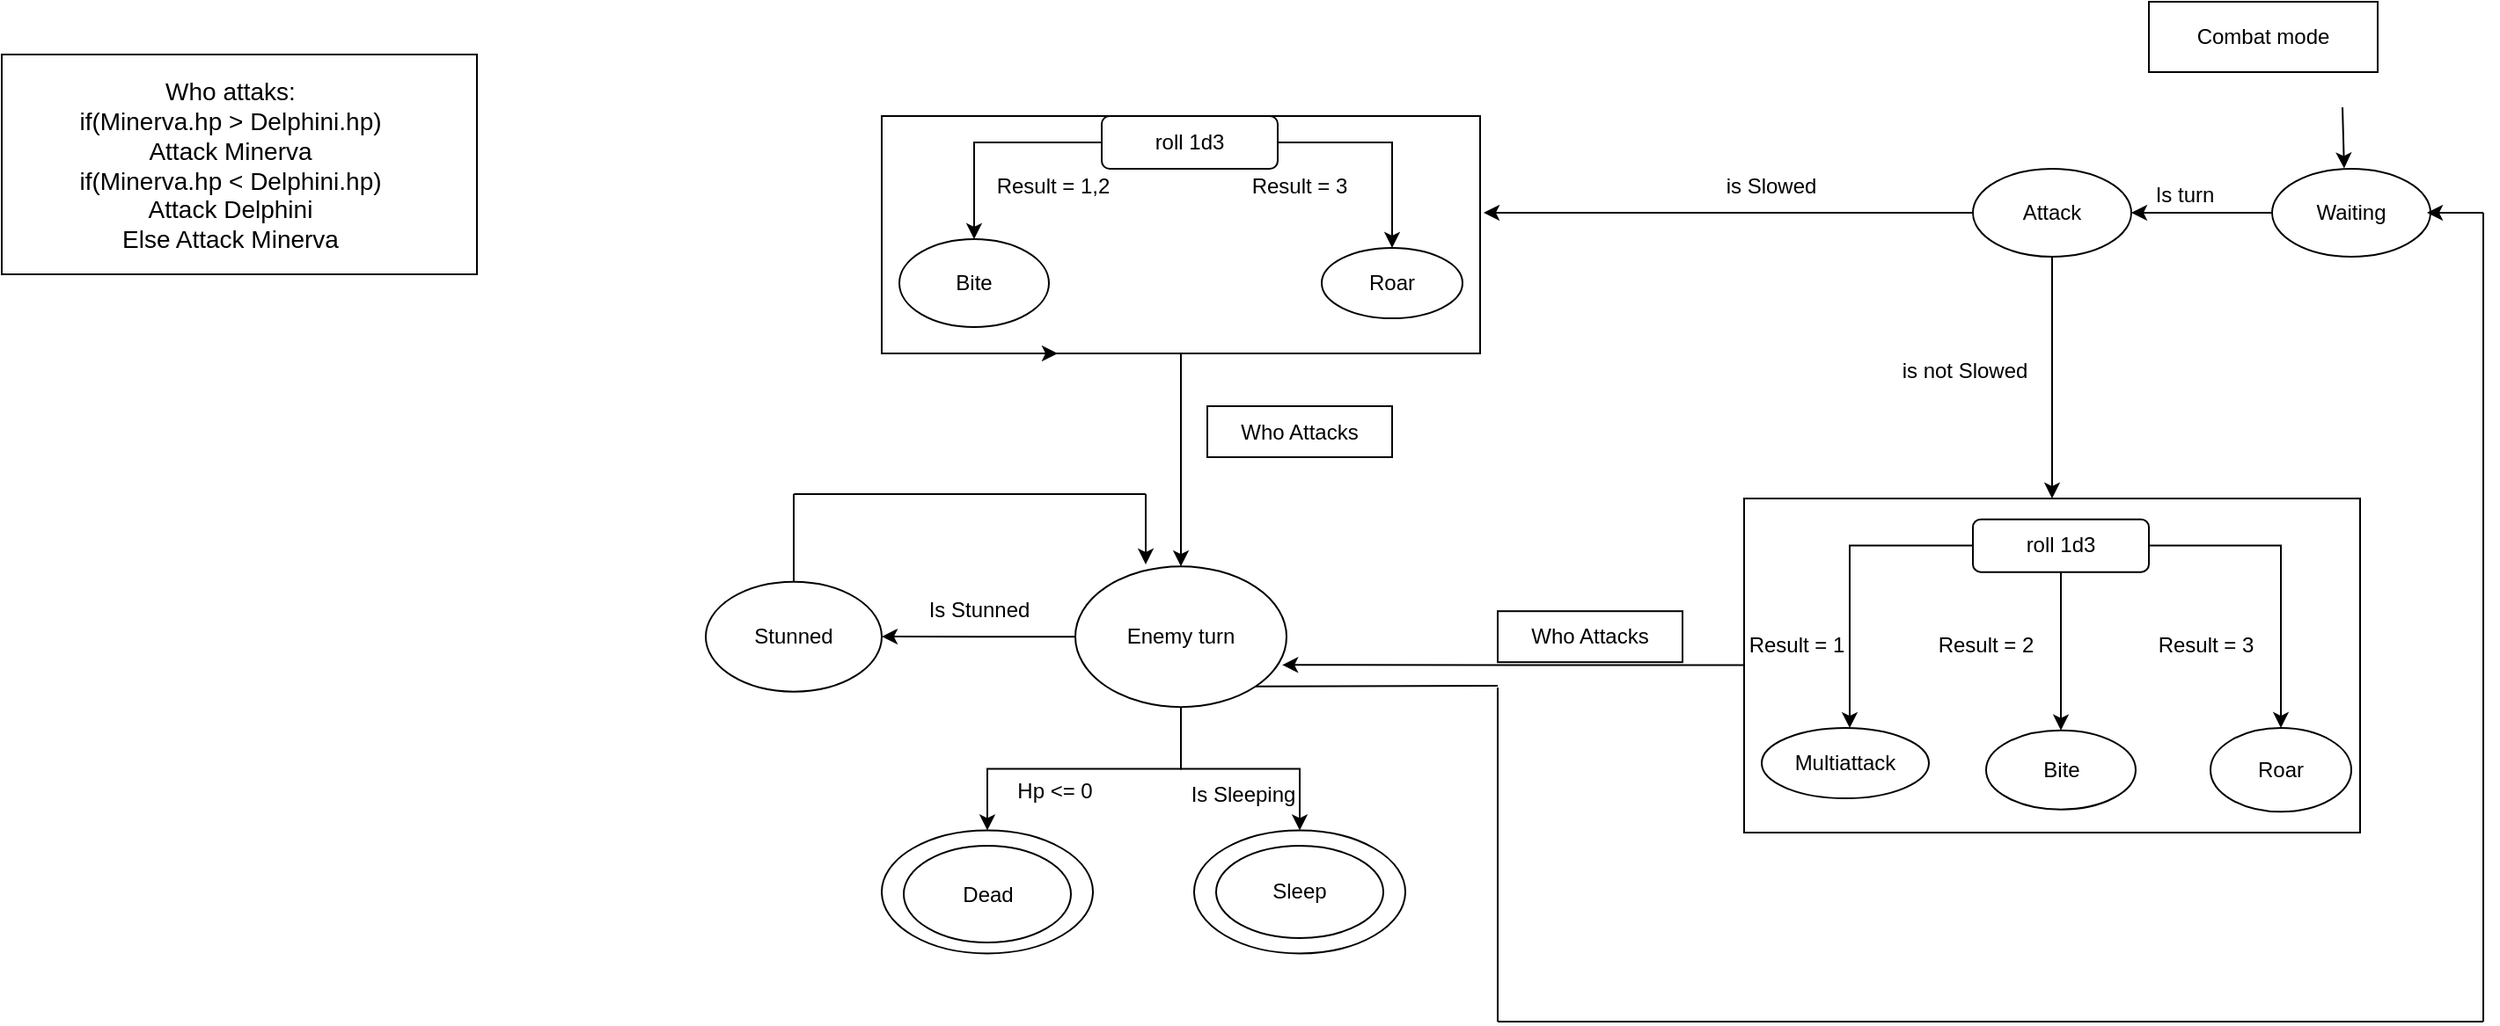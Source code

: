 <mxfile version="14.0.1" type="device" pages="2"><diagram id="P4ZRDU_O6GypaYGWXumH" name="Page-1"><mxGraphModel dx="2029" dy="831" grid="1" gridSize="10" guides="1" tooltips="1" connect="1" arrows="1" fold="1" page="1" pageScale="1" pageWidth="827" pageHeight="1169" math="0" shadow="0"><root><mxCell id="0"/><mxCell id="1" parent="0"/><mxCell id="RdAgjw9jocrTmMNCsOt_-16" value="Combat mode" style="rounded=0;whiteSpace=wrap;html=1;" parent="1" vertex="1"><mxGeometry x="410" y="60" width="130" height="40" as="geometry"/></mxCell><mxCell id="jNStPj_7BNiTXN9v7o3M-4" value="" style="edgeStyle=orthogonalEdgeStyle;rounded=0;orthogonalLoop=1;jettySize=auto;html=1;" edge="1" parent="1" source="2n03pTvJE7GUvqczONaW-2" target="jNStPj_7BNiTXN9v7o3M-3"><mxGeometry relative="1" as="geometry"/></mxCell><mxCell id="2n03pTvJE7GUvqczONaW-2" value="Waiting" style="ellipse;whiteSpace=wrap;html=1;" parent="1" vertex="1"><mxGeometry x="480" y="155" width="90" height="50" as="geometry"/></mxCell><mxCell id="2n03pTvJE7GUvqczONaW-20" value="Stunned" style="ellipse;whiteSpace=wrap;html=1;" parent="1" vertex="1"><mxGeometry x="-410" y="389.84" width="100" height="62.5" as="geometry"/></mxCell><mxCell id="2n03pTvJE7GUvqczONaW-21" value="" style="ellipse;whiteSpace=wrap;html=1;direction=west;" parent="1" vertex="1"><mxGeometry x="-132.5" y="531.25" width="120" height="70" as="geometry"/></mxCell><mxCell id="2n03pTvJE7GUvqczONaW-22" value="Sleep" style="ellipse;whiteSpace=wrap;html=1;" parent="1" vertex="1"><mxGeometry x="-120" y="540" width="95" height="52.5" as="geometry"/></mxCell><mxCell id="jNStPj_7BNiTXN9v7o3M-35" style="edgeStyle=orthogonalEdgeStyle;rounded=0;orthogonalLoop=1;jettySize=auto;html=1;" edge="1" parent="1" source="2n03pTvJE7GUvqczONaW-28" target="jNStPj_7BNiTXN9v7o3M-9"><mxGeometry relative="1" as="geometry"/></mxCell><mxCell id="2n03pTvJE7GUvqczONaW-28" value="" style="rounded=0;whiteSpace=wrap;html=1;" parent="1" vertex="1"><mxGeometry x="-310" y="125" width="340" height="135" as="geometry"/></mxCell><mxCell id="2n03pTvJE7GUvqczONaW-29" value="is Slowed" style="text;html=1;align=center;verticalAlign=middle;resizable=0;points=[];autosize=1;" parent="1" vertex="1"><mxGeometry x="160" y="155" width="70" height="20" as="geometry"/></mxCell><mxCell id="2n03pTvJE7GUvqczONaW-30" value="" style="edgeStyle=orthogonalEdgeStyle;rounded=0;orthogonalLoop=1;jettySize=auto;html=1;" parent="1" source="2n03pTvJE7GUvqczONaW-32" target="2n03pTvJE7GUvqczONaW-33" edge="1"><mxGeometry relative="1" as="geometry"/></mxCell><mxCell id="2n03pTvJE7GUvqczONaW-31" value="" style="edgeStyle=orthogonalEdgeStyle;rounded=0;orthogonalLoop=1;jettySize=auto;html=1;" parent="1" source="2n03pTvJE7GUvqczONaW-32" target="2n03pTvJE7GUvqczONaW-35" edge="1"><mxGeometry relative="1" as="geometry"/></mxCell><mxCell id="2n03pTvJE7GUvqczONaW-32" value="roll 1d3" style="rounded=1;whiteSpace=wrap;html=1;" parent="1" vertex="1"><mxGeometry x="-185" y="125" width="100" height="30" as="geometry"/></mxCell><mxCell id="2n03pTvJE7GUvqczONaW-33" value="Bite" style="ellipse;whiteSpace=wrap;html=1;rounded=1;" parent="1" vertex="1"><mxGeometry x="-300" y="195" width="85" height="50" as="geometry"/></mxCell><mxCell id="2n03pTvJE7GUvqczONaW-34" value="Result = 1,2" style="text;html=1;strokeColor=none;fillColor=none;align=center;verticalAlign=middle;whiteSpace=wrap;rounded=0;rotation=0;" parent="1" vertex="1"><mxGeometry x="-250" y="155" width="75" height="20" as="geometry"/></mxCell><mxCell id="2n03pTvJE7GUvqczONaW-35" value="Roar" style="ellipse;whiteSpace=wrap;html=1;rounded=1;" parent="1" vertex="1"><mxGeometry x="-60" y="200" width="80" height="40" as="geometry"/></mxCell><mxCell id="2n03pTvJE7GUvqczONaW-36" value="Result = 3" style="text;html=1;strokeColor=none;fillColor=none;align=center;verticalAlign=middle;whiteSpace=wrap;rounded=0;rotation=0;" parent="1" vertex="1"><mxGeometry x="-110" y="155" width="75" height="20" as="geometry"/></mxCell><mxCell id="jNStPj_7BNiTXN9v7o3M-57" style="edgeStyle=orthogonalEdgeStyle;rounded=0;orthogonalLoop=1;jettySize=auto;html=1;entryX=0.98;entryY=0.701;entryDx=0;entryDy=0;entryPerimeter=0;" edge="1" parent="1" source="2n03pTvJE7GUvqczONaW-54" target="jNStPj_7BNiTXN9v7o3M-9"><mxGeometry relative="1" as="geometry"><Array as="points"><mxPoint x="50" y="438"/></Array></mxGeometry></mxCell><mxCell id="2n03pTvJE7GUvqczONaW-54" value="" style="whiteSpace=wrap;html=1;" parent="1" vertex="1"><mxGeometry x="180" y="342.5" width="350" height="190" as="geometry"/></mxCell><mxCell id="2n03pTvJE7GUvqczONaW-56" value="is not Slowed" style="text;html=1;align=center;verticalAlign=middle;resizable=0;points=[];autosize=1;" parent="1" vertex="1"><mxGeometry x="260" y="260" width="90" height="20" as="geometry"/></mxCell><mxCell id="2n03pTvJE7GUvqczONaW-57" value="" style="edgeStyle=orthogonalEdgeStyle;rounded=0;orthogonalLoop=1;jettySize=auto;html=1;" parent="1" source="2n03pTvJE7GUvqczONaW-60" target="2n03pTvJE7GUvqczONaW-61" edge="1"><mxGeometry relative="1" as="geometry"><Array as="points"><mxPoint x="240" y="369.5"/></Array></mxGeometry></mxCell><mxCell id="2n03pTvJE7GUvqczONaW-58" value="" style="edgeStyle=orthogonalEdgeStyle;rounded=0;orthogonalLoop=1;jettySize=auto;html=1;" parent="1" source="2n03pTvJE7GUvqczONaW-60" target="2n03pTvJE7GUvqczONaW-63" edge="1"><mxGeometry relative="1" as="geometry"/></mxCell><mxCell id="2n03pTvJE7GUvqczONaW-59" value="" style="edgeStyle=orthogonalEdgeStyle;rounded=0;orthogonalLoop=1;jettySize=auto;html=1;" parent="1" source="2n03pTvJE7GUvqczONaW-60" target="2n03pTvJE7GUvqczONaW-65" edge="1"><mxGeometry relative="1" as="geometry"/></mxCell><mxCell id="2n03pTvJE7GUvqczONaW-60" value="roll 1d3" style="rounded=1;whiteSpace=wrap;html=1;" parent="1" vertex="1"><mxGeometry x="310" y="354.34" width="100" height="30" as="geometry"/></mxCell><mxCell id="2n03pTvJE7GUvqczONaW-61" value="Multiattack" style="ellipse;whiteSpace=wrap;html=1;rounded=1;" parent="1" vertex="1"><mxGeometry x="190" y="473.03" width="95" height="40" as="geometry"/></mxCell><mxCell id="2n03pTvJE7GUvqczONaW-62" value="Result = 1" style="text;html=1;strokeColor=none;fillColor=none;align=center;verticalAlign=middle;whiteSpace=wrap;rounded=0;" parent="1" vertex="1"><mxGeometry x="180" y="408.09" width="60" height="35" as="geometry"/></mxCell><mxCell id="2n03pTvJE7GUvqczONaW-63" value="Bite" style="ellipse;whiteSpace=wrap;html=1;rounded=1;" parent="1" vertex="1"><mxGeometry x="317.5" y="474.34" width="85" height="45" as="geometry"/></mxCell><mxCell id="2n03pTvJE7GUvqczONaW-64" value="Result = 2" style="text;html=1;strokeColor=none;fillColor=none;align=center;verticalAlign=middle;whiteSpace=wrap;rounded=0;" parent="1" vertex="1"><mxGeometry x="285" y="415.59" width="65" height="20" as="geometry"/></mxCell><mxCell id="2n03pTvJE7GUvqczONaW-65" value="Roar" style="ellipse;whiteSpace=wrap;html=1;rounded=1;" parent="1" vertex="1"><mxGeometry x="445" y="473.03" width="80" height="47.63" as="geometry"/></mxCell><mxCell id="2n03pTvJE7GUvqczONaW-66" value="Result = 3" style="text;html=1;strokeColor=none;fillColor=none;align=center;verticalAlign=middle;whiteSpace=wrap;rounded=0;" parent="1" vertex="1"><mxGeometry x="410" y="415.59" width="65" height="20" as="geometry"/></mxCell><mxCell id="2n03pTvJE7GUvqczONaW-73" value="Is Sleeping" style="text;html=1;align=center;verticalAlign=middle;resizable=0;points=[];autosize=1;" parent="1" vertex="1"><mxGeometry x="-140" y="500.66" width="70" height="20" as="geometry"/></mxCell><mxCell id="2n03pTvJE7GUvqczONaW-76" value="Is Stunned" style="text;html=1;align=center;verticalAlign=middle;resizable=0;points=[];autosize=1;" parent="1" vertex="1"><mxGeometry x="-290" y="395.59" width="70" height="20" as="geometry"/></mxCell><mxCell id="jNStPj_7BNiTXN9v7o3M-2" value="" style="endArrow=classic;html=1;entryX=0.455;entryY=-0.006;entryDx=0;entryDy=0;entryPerimeter=0;" edge="1" parent="1" target="2n03pTvJE7GUvqczONaW-2"><mxGeometry width="50" height="50" relative="1" as="geometry"><mxPoint x="520" y="120" as="sourcePoint"/><mxPoint x="550" y="140" as="targetPoint"/></mxGeometry></mxCell><mxCell id="jNStPj_7BNiTXN9v7o3M-6" style="edgeStyle=orthogonalEdgeStyle;rounded=0;orthogonalLoop=1;jettySize=auto;html=1;" edge="1" parent="1" source="jNStPj_7BNiTXN9v7o3M-3"><mxGeometry relative="1" as="geometry"><mxPoint x="32" y="180" as="targetPoint"/></mxGeometry></mxCell><mxCell id="jNStPj_7BNiTXN9v7o3M-7" style="edgeStyle=orthogonalEdgeStyle;rounded=0;orthogonalLoop=1;jettySize=auto;html=1;" edge="1" parent="1" source="jNStPj_7BNiTXN9v7o3M-3" target="2n03pTvJE7GUvqczONaW-54"><mxGeometry relative="1" as="geometry"/></mxCell><mxCell id="jNStPj_7BNiTXN9v7o3M-3" value="Attack" style="ellipse;whiteSpace=wrap;html=1;" vertex="1" parent="1"><mxGeometry x="310" y="155" width="90" height="50" as="geometry"/></mxCell><mxCell id="jNStPj_7BNiTXN9v7o3M-5" value="Is turn" style="text;html=1;align=center;verticalAlign=middle;resizable=0;points=[];autosize=1;" vertex="1" parent="1"><mxGeometry x="405" y="160" width="50" height="20" as="geometry"/></mxCell><mxCell id="jNStPj_7BNiTXN9v7o3M-30" style="edgeStyle=orthogonalEdgeStyle;rounded=0;orthogonalLoop=1;jettySize=auto;html=1;" edge="1" parent="1" source="jNStPj_7BNiTXN9v7o3M-9" target="2n03pTvJE7GUvqczONaW-20"><mxGeometry relative="1" as="geometry"/></mxCell><mxCell id="jNStPj_7BNiTXN9v7o3M-43" style="edgeStyle=orthogonalEdgeStyle;rounded=0;orthogonalLoop=1;jettySize=auto;html=1;entryX=0.5;entryY=1;entryDx=0;entryDy=0;" edge="1" parent="1" source="jNStPj_7BNiTXN9v7o3M-9" target="jNStPj_7BNiTXN9v7o3M-27"><mxGeometry relative="1" as="geometry"/></mxCell><mxCell id="jNStPj_7BNiTXN9v7o3M-45" style="edgeStyle=orthogonalEdgeStyle;rounded=0;orthogonalLoop=1;jettySize=auto;html=1;" edge="1" parent="1" source="jNStPj_7BNiTXN9v7o3M-9" target="2n03pTvJE7GUvqczONaW-21"><mxGeometry relative="1" as="geometry"/></mxCell><mxCell id="jNStPj_7BNiTXN9v7o3M-9" value="Enemy turn" style="ellipse;whiteSpace=wrap;html=1;" vertex="1" parent="1"><mxGeometry x="-200" y="381.09" width="120" height="80" as="geometry"/></mxCell><mxCell id="jNStPj_7BNiTXN9v7o3M-14" value="Who Attacks" style="rounded=0;whiteSpace=wrap;html=1;" vertex="1" parent="1"><mxGeometry x="-125" y="290" width="105" height="29" as="geometry"/></mxCell><mxCell id="jNStPj_7BNiTXN9v7o3M-15" value="" style="rounded=0;whiteSpace=wrap;html=1;" vertex="1" parent="1"><mxGeometry x="-810" y="90" width="270" height="125" as="geometry"/></mxCell><mxCell id="jNStPj_7BNiTXN9v7o3M-16" value="&lt;font style=&quot;font-size: 14px&quot;&gt;Who attaks:&lt;br&gt;if(Minerva.hp &amp;gt; Delphini.hp)&lt;br&gt;Attack Minerva&lt;br&gt;if(Minerva.hp &amp;lt; Delphini.hp)&lt;br&gt;Attack Delphini&lt;br&gt;Else Attack Minerva&lt;/font&gt;" style="text;html=1;strokeColor=none;fillColor=none;align=center;verticalAlign=middle;whiteSpace=wrap;rounded=0;" vertex="1" parent="1"><mxGeometry x="-810" y="92.5" width="260" height="120" as="geometry"/></mxCell><mxCell id="jNStPj_7BNiTXN9v7o3M-27" value="" style="ellipse;whiteSpace=wrap;html=1;direction=west;" vertex="1" parent="1"><mxGeometry x="-310" y="531.25" width="120" height="70" as="geometry"/></mxCell><mxCell id="jNStPj_7BNiTXN9v7o3M-28" value="Dead" style="ellipse;whiteSpace=wrap;html=1;" vertex="1" parent="1"><mxGeometry x="-297.5" y="540" width="95" height="55" as="geometry"/></mxCell><mxCell id="jNStPj_7BNiTXN9v7o3M-29" value="Hp &amp;lt;= 0" style="text;html=1;align=center;verticalAlign=middle;resizable=0;points=[];autosize=1;" vertex="1" parent="1"><mxGeometry x="-242.5" y="499.34" width="60" height="20" as="geometry"/></mxCell><mxCell id="jNStPj_7BNiTXN9v7o3M-13" value="Who Attacks" style="rounded=0;whiteSpace=wrap;html=1;" vertex="1" parent="1"><mxGeometry x="40" y="406.59" width="105" height="29" as="geometry"/></mxCell><mxCell id="jNStPj_7BNiTXN9v7o3M-34" style="edgeStyle=orthogonalEdgeStyle;rounded=0;orthogonalLoop=1;jettySize=auto;html=1;exitX=0.25;exitY=1;exitDx=0;exitDy=0;entryX=0.294;entryY=0.998;entryDx=0;entryDy=0;entryPerimeter=0;" edge="1" parent="1" source="2n03pTvJE7GUvqczONaW-28" target="2n03pTvJE7GUvqczONaW-28"><mxGeometry relative="1" as="geometry"/></mxCell><mxCell id="jNStPj_7BNiTXN9v7o3M-39" value="" style="endArrow=none;html=1;exitX=0.5;exitY=0;exitDx=0;exitDy=0;" edge="1" parent="1" source="2n03pTvJE7GUvqczONaW-20"><mxGeometry width="50" height="50" relative="1" as="geometry"><mxPoint x="-400" y="319" as="sourcePoint"/><mxPoint x="-360" y="340" as="targetPoint"/></mxGeometry></mxCell><mxCell id="jNStPj_7BNiTXN9v7o3M-40" value="" style="endArrow=none;html=1;" edge="1" parent="1"><mxGeometry width="50" height="50" relative="1" as="geometry"><mxPoint x="-360" y="340" as="sourcePoint"/><mxPoint x="-160" y="340" as="targetPoint"/></mxGeometry></mxCell><mxCell id="jNStPj_7BNiTXN9v7o3M-41" value="" style="endArrow=classic;html=1;" edge="1" parent="1"><mxGeometry width="50" height="50" relative="1" as="geometry"><mxPoint x="-160" y="340" as="sourcePoint"/><mxPoint x="-160" y="380" as="targetPoint"/></mxGeometry></mxCell><mxCell id="jNStPj_7BNiTXN9v7o3M-52" value="" style="endArrow=none;html=1;exitX=1;exitY=1;exitDx=0;exitDy=0;" edge="1" parent="1" source="jNStPj_7BNiTXN9v7o3M-9"><mxGeometry width="50" height="50" relative="1" as="geometry"><mxPoint x="60" y="563.03" as="sourcePoint"/><mxPoint x="40" y="449" as="targetPoint"/></mxGeometry></mxCell><mxCell id="jNStPj_7BNiTXN9v7o3M-53" value="" style="endArrow=none;html=1;" edge="1" parent="1"><mxGeometry width="50" height="50" relative="1" as="geometry"><mxPoint x="40" y="640" as="sourcePoint"/><mxPoint x="40" y="450" as="targetPoint"/></mxGeometry></mxCell><mxCell id="jNStPj_7BNiTXN9v7o3M-54" value="" style="endArrow=none;html=1;" edge="1" parent="1"><mxGeometry width="50" height="50" relative="1" as="geometry"><mxPoint x="40" y="640" as="sourcePoint"/><mxPoint x="600" y="640" as="targetPoint"/></mxGeometry></mxCell><mxCell id="jNStPj_7BNiTXN9v7o3M-55" value="" style="endArrow=none;html=1;" edge="1" parent="1"><mxGeometry width="50" height="50" relative="1" as="geometry"><mxPoint x="600" y="640" as="sourcePoint"/><mxPoint x="600" y="180" as="targetPoint"/></mxGeometry></mxCell><mxCell id="jNStPj_7BNiTXN9v7o3M-56" value="" style="endArrow=classic;html=1;" edge="1" parent="1"><mxGeometry width="50" height="50" relative="1" as="geometry"><mxPoint x="600" y="180" as="sourcePoint"/><mxPoint x="568" y="180" as="targetPoint"/></mxGeometry></mxCell></root></mxGraphModel></diagram><diagram id="3MFpjJoEkIYdZgymuWGv" name="Page-2"><mxGraphModel dx="1022" dy="1875" grid="1" gridSize="10" guides="1" tooltips="1" connect="1" arrows="1" fold="1" page="1" pageScale="1" pageWidth="827" pageHeight="1169" math="0" shadow="0"><root><mxCell id="H__SktCJTJ-qRmfpocOp-0"/><mxCell id="H__SktCJTJ-qRmfpocOp-1" parent="H__SktCJTJ-qRmfpocOp-0"/><mxCell id="0wc1SDOCddCL8JYk8Won-0" value="Exploration mode" style="rounded=0;whiteSpace=wrap;html=1;" parent="H__SktCJTJ-qRmfpocOp-1" vertex="1"><mxGeometry x="50" y="-120" width="120" height="40" as="geometry"/></mxCell><mxCell id="0wc1SDOCddCL8JYk8Won-1" value="" style="endArrow=classic;html=1;" parent="H__SktCJTJ-qRmfpocOp-1" target="0wc1SDOCddCL8JYk8Won-2" edge="1"><mxGeometry width="50" height="50" relative="1" as="geometry"><mxPoint x="50" y="-30" as="sourcePoint"/><mxPoint x="130" y="-30" as="targetPoint"/></mxGeometry></mxCell><mxCell id="0wc1SDOCddCL8JYk8Won-2" value="IDLE" style="ellipse;whiteSpace=wrap;html=1;" parent="H__SktCJTJ-qRmfpocOp-1" vertex="1"><mxGeometry x="100" y="-60" width="100" height="60" as="geometry"/></mxCell><mxCell id="0wc1SDOCddCL8JYk8Won-3" value="" style="endArrow=classic;html=1;exitX=1;exitY=0.5;exitDx=0;exitDy=0;" parent="H__SktCJTJ-qRmfpocOp-1" source="0wc1SDOCddCL8JYk8Won-2" edge="1"><mxGeometry width="50" height="50" relative="1" as="geometry"><mxPoint x="400" y="150" as="sourcePoint"/><mxPoint x="430" y="-30" as="targetPoint"/></mxGeometry></mxCell><mxCell id="0wc1SDOCddCL8JYk8Won-4" value="See Minerva and Delphini" style="text;html=1;align=center;verticalAlign=middle;resizable=0;points=[];autosize=1;" parent="H__SktCJTJ-qRmfpocOp-1" vertex="1"><mxGeometry x="230" y="-60" width="150" height="20" as="geometry"/></mxCell><mxCell id="0wc1SDOCddCL8JYk8Won-5" value="Aggressive" style="ellipse;whiteSpace=wrap;html=1;" parent="H__SktCJTJ-qRmfpocOp-1" vertex="1"><mxGeometry x="430" y="-60" width="90" height="60" as="geometry"/></mxCell><mxCell id="0wc1SDOCddCL8JYk8Won-6" value="" style="curved=1;endArrow=classic;html=1;exitX=0.5;exitY=1;exitDx=0;exitDy=0;" parent="H__SktCJTJ-qRmfpocOp-1" source="0wc1SDOCddCL8JYk8Won-2" target="0wc1SDOCddCL8JYk8Won-2" edge="1"><mxGeometry width="50" height="50" relative="1" as="geometry"><mxPoint x="70" y="50" as="sourcePoint"/><mxPoint x="120" as="targetPoint"/><Array as="points"><mxPoint x="160" y="30"/><mxPoint x="130" y="40"/><mxPoint x="100" y="30"/><mxPoint x="100"/></Array></mxGeometry></mxCell><mxCell id="0wc1SDOCddCL8JYk8Won-7" value="Rests" style="text;html=1;align=center;verticalAlign=middle;resizable=0;points=[];autosize=1;" parent="H__SktCJTJ-qRmfpocOp-1" vertex="1"><mxGeometry x="90" y="40" width="50" height="20" as="geometry"/></mxCell></root></mxGraphModel></diagram></mxfile>